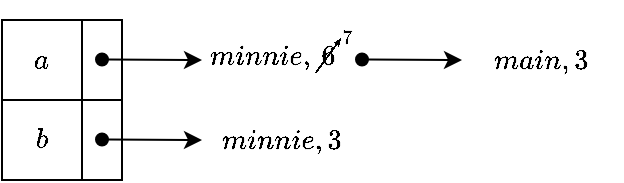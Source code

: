<mxfile version="20.7.4" type="device"><diagram id="gVGqevTLdEIviv_d7AgR" name="Pagina-1"><mxGraphModel dx="978" dy="599" grid="1" gridSize="10" guides="1" tooltips="1" connect="1" arrows="1" fold="1" page="1" pageScale="1" pageWidth="827" pageHeight="1169" math="1" shadow="0"><root><mxCell id="0"/><mxCell id="1" parent="0"/><mxCell id="8xl2vzsWLnCtORq8DZrs-66" value="$$a$$" style="rounded=0;whiteSpace=wrap;html=1;fillColor=#FFFFFF;" parent="1" vertex="1"><mxGeometry x="80" y="40" width="40" height="40" as="geometry"/></mxCell><mxCell id="8xl2vzsWLnCtORq8DZrs-67" value="$$b$$" style="rounded=0;whiteSpace=wrap;html=1;fillColor=#FFFFFF;" parent="1" vertex="1"><mxGeometry x="80" y="80" width="40" height="40" as="geometry"/></mxCell><mxCell id="8xl2vzsWLnCtORq8DZrs-72" value="" style="rounded=0;whiteSpace=wrap;html=1;fillColor=#FFFFFF;" parent="1" vertex="1"><mxGeometry x="120" y="40" width="20" height="40" as="geometry"/></mxCell><mxCell id="8xl2vzsWLnCtORq8DZrs-73" value="" style="rounded=0;whiteSpace=wrap;html=1;fillColor=#FFFFFF;" parent="1" vertex="1"><mxGeometry x="120" y="80" width="20" height="40" as="geometry"/></mxCell><mxCell id="8xl2vzsWLnCtORq8DZrs-74" value="" style="endArrow=classic;html=1;rounded=0;strokeWidth=1;startArrow=oval;startFill=1;" parent="1" edge="1"><mxGeometry width="50" height="50" relative="1" as="geometry"><mxPoint x="130" y="59.76" as="sourcePoint"/><mxPoint x="180" y="60" as="targetPoint"/></mxGeometry></mxCell><mxCell id="8xl2vzsWLnCtORq8DZrs-75" value="" style="endArrow=classic;html=1;rounded=0;strokeWidth=1;startArrow=oval;startFill=1;" parent="1" edge="1"><mxGeometry width="50" height="50" relative="1" as="geometry"><mxPoint x="130" y="99.76" as="sourcePoint"/><mxPoint x="180" y="100" as="targetPoint"/></mxGeometry></mxCell><mxCell id="8xl2vzsWLnCtORq8DZrs-76" value="$$minnie,\cancelto{7}{6}$$" style="text;html=1;strokeColor=none;fillColor=none;align=center;verticalAlign=middle;whiteSpace=wrap;rounded=0;" parent="1" vertex="1"><mxGeometry x="180" y="30" width="80" height="50" as="geometry"/></mxCell><mxCell id="8xl2vzsWLnCtORq8DZrs-79" value="$$minnie,3$$" style="text;html=1;strokeColor=none;fillColor=none;align=center;verticalAlign=middle;whiteSpace=wrap;rounded=0;" parent="1" vertex="1"><mxGeometry x="180" y="80" width="80" height="40" as="geometry"/></mxCell><mxCell id="8xl2vzsWLnCtORq8DZrs-80" value="" style="endArrow=classic;html=1;rounded=0;strokeWidth=1;startArrow=oval;startFill=1;" parent="1" edge="1"><mxGeometry width="50" height="50" relative="1" as="geometry"><mxPoint x="260" y="59.76" as="sourcePoint"/><mxPoint x="310" y="60" as="targetPoint"/></mxGeometry></mxCell><mxCell id="8xl2vzsWLnCtORq8DZrs-81" value="$$main,3&lt;br&gt;$$" style="text;html=1;strokeColor=none;fillColor=none;align=center;verticalAlign=middle;whiteSpace=wrap;rounded=0;" parent="1" vertex="1"><mxGeometry x="310" y="40" width="80" height="40" as="geometry"/></mxCell></root></mxGraphModel></diagram></mxfile>